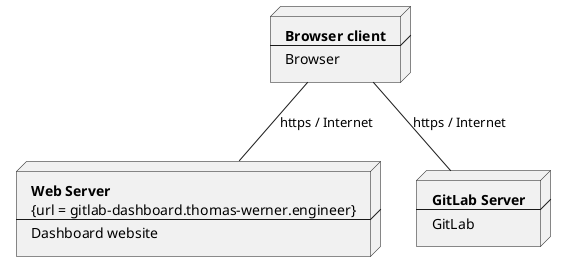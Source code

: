 @startuml "overview"

node webserver [
    <b>Web Server</b>
    {url = gitlab-dashboard.thomas-werner.engineer}
    ----
    Dashboard website
]

node client [
    <b>Browser client</b>
    ----
    Browser
]

node gitlab [
    <b>GitLab Server</b>
    ----
    GitLab
]

client -- webserver : https / Internet
client -- gitlab : https / Internet

@enduml